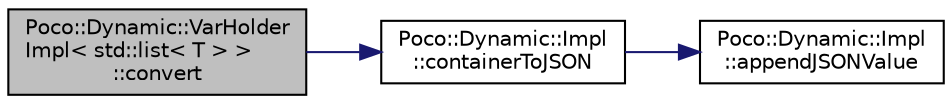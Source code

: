 digraph "Poco::Dynamic::VarHolderImpl&lt; std::list&lt; T &gt; &gt;::convert"
{
 // LATEX_PDF_SIZE
  edge [fontname="Helvetica",fontsize="10",labelfontname="Helvetica",labelfontsize="10"];
  node [fontname="Helvetica",fontsize="10",shape=record];
  rankdir="LR";
  Node1 [label="Poco::Dynamic::VarHolder\lImpl\< std::list\< T \> \>\l::convert",height=0.2,width=0.4,color="black", fillcolor="grey75", style="filled", fontcolor="black",tooltip=" "];
  Node1 -> Node2 [color="midnightblue",fontsize="10",style="solid",fontname="Helvetica"];
  Node2 [label="Poco::Dynamic::Impl\l::containerToJSON",height=0.2,width=0.4,color="black", fillcolor="white", style="filled",URL="$namespacePoco_1_1Dynamic_1_1Impl.html#a272e81509d91956380caf339e5370eb3",tooltip=" "];
  Node2 -> Node3 [color="midnightblue",fontsize="10",style="solid",fontname="Helvetica"];
  Node3 [label="Poco::Dynamic::Impl\l::appendJSONValue",height=0.2,width=0.4,color="black", fillcolor="white", style="filled",URL="$namespacePoco_1_1Dynamic_1_1Impl.html#a2e68353c5081150efc8e65e31ea40265",tooltip=" "];
}
